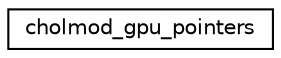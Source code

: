 digraph "Graphical Class Hierarchy"
{
 // INTERACTIVE_SVG=YES
  edge [fontname="Helvetica",fontsize="10",labelfontname="Helvetica",labelfontsize="10"];
  node [fontname="Helvetica",fontsize="10",shape=record];
  rankdir="LR";
  Node1 [label="cholmod_gpu_pointers",height=0.2,width=0.4,color="black", fillcolor="white", style="filled",URL="$structcholmod__gpu__pointers.html"];
}
